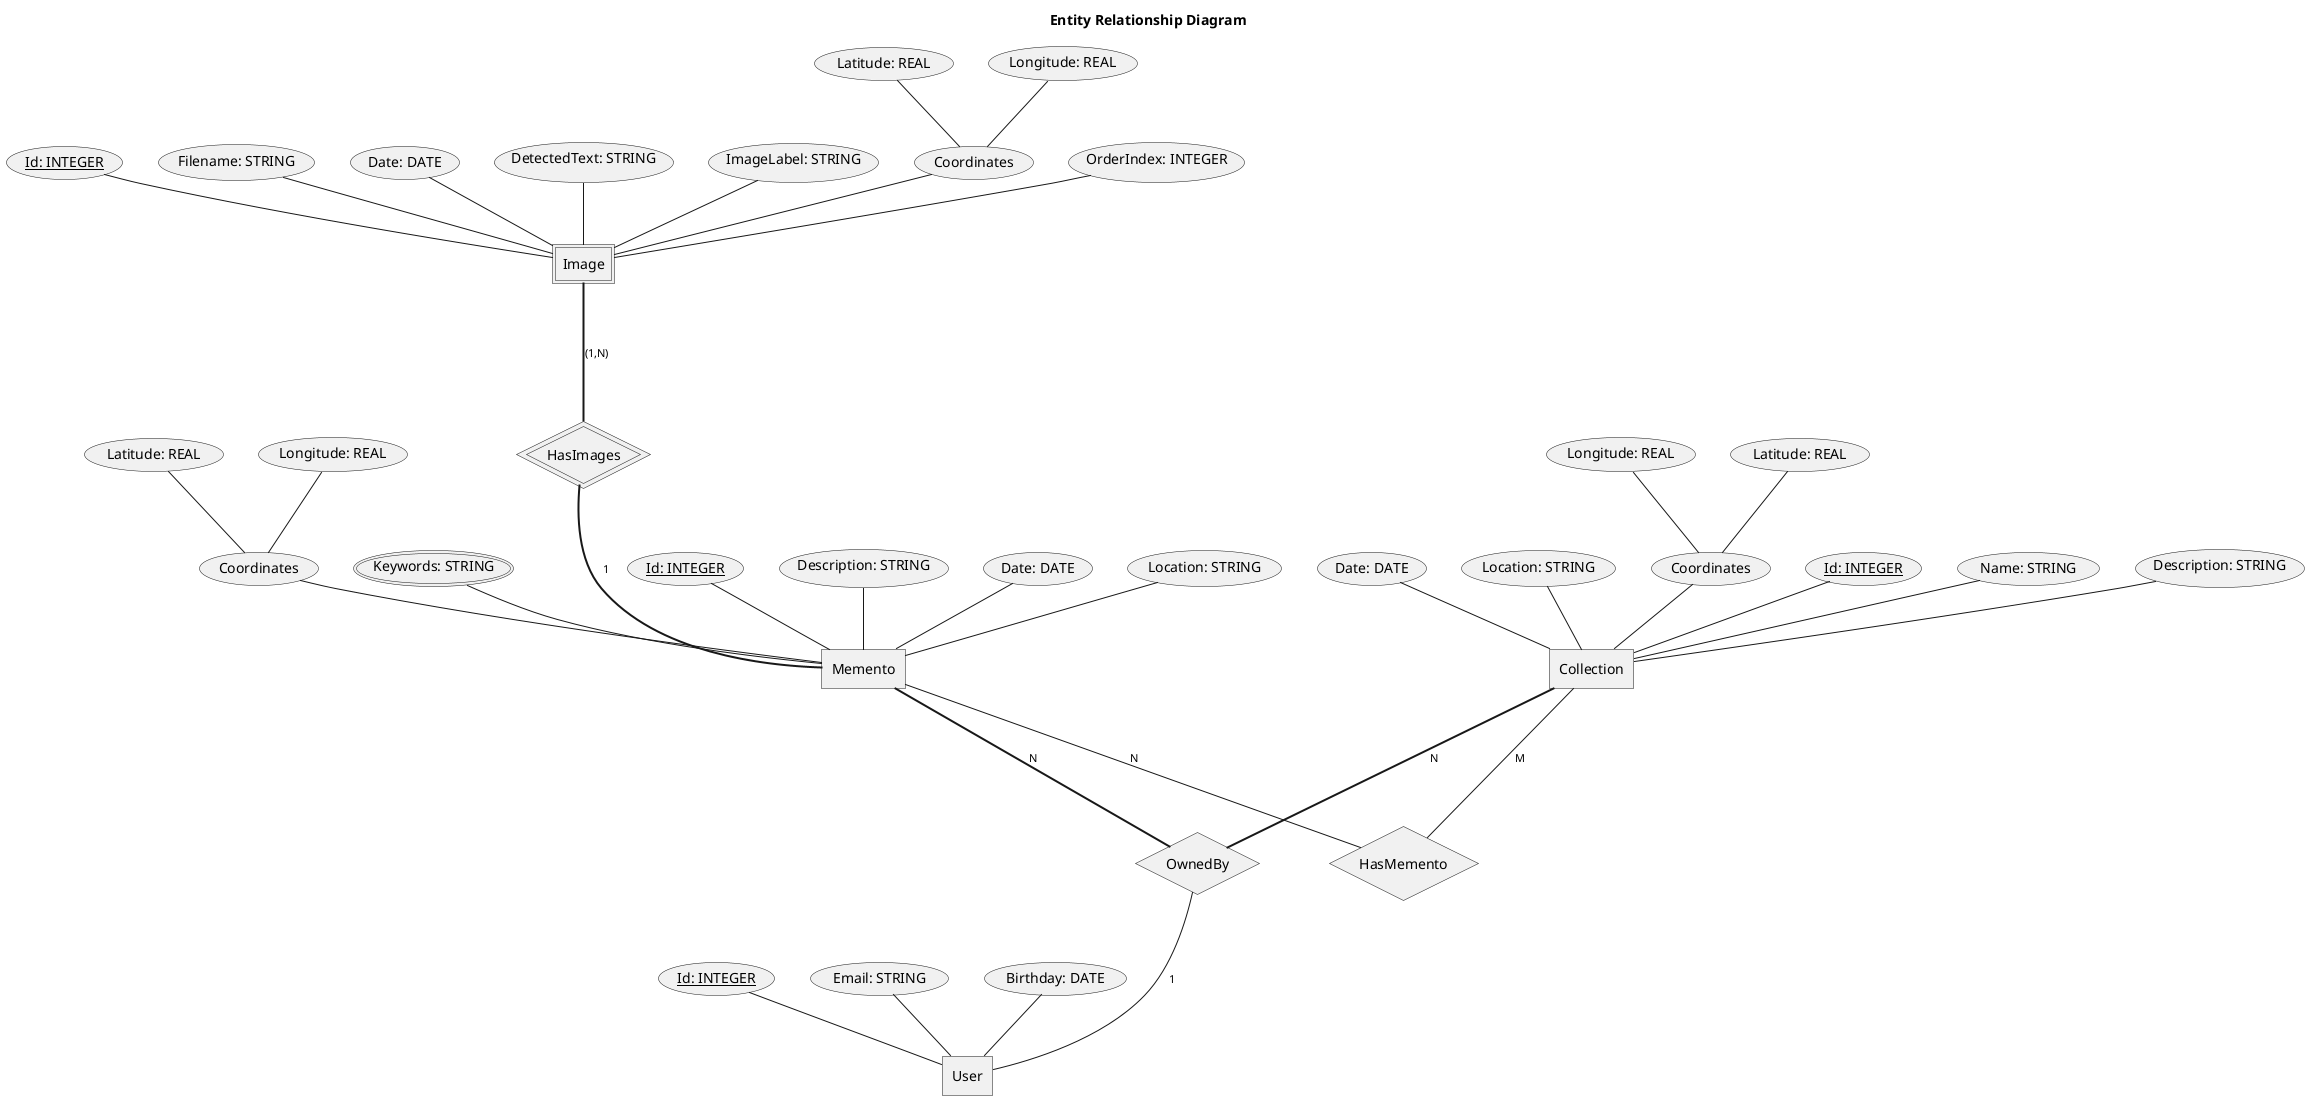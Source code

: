 ' Doesn't work with VSCode extension
' Edit in web editor: https://editor.plantuml.com/uml/ 
@startchen ERD

title Entity Relationship Diagram

/'left to right direction'/

' Entities
entity User {
    Id: INTEGER <<key>>
    Email: STRING
    Birthday: DATE
}

entity Memento {
    Id: INTEGER <<key>>
    Description: STRING
    Date: DATE
    Location: STRING
    Coordinates {
      Latitude: REAL
      Longitude: REAL
    }
    Keywords: STRING <<multi>>
}

entity Image <<weak>> {
    Id: INTEGER <<key>>
    Filename: STRING
    Date: DATE
    DetectedText: STRING
    ImageLabel: STRING
    Coordinates {
      Latitude: REAL
      Longitude: REAL
    }
    OrderIndex: INTEGER
}

entity Collection {
    Id: INTEGER <<key>>
    Name: STRING
    Description: STRING
    Date: DATE
    Location: STRING
    Coordinates {
      Latitude: REAL
      Longitude: REAL
    }
}

' Relationships
relationship HasImages <<identifying>> {
}
Image =(1,N)= HasImages
HasImages =1= Memento


relationship OwnedBy {
}
Memento =N= OwnedBy
Collection =N= OwnedBy
OwnedBy -1- User


relationship HasMemento {
}
Collection -M- HasMemento
Memento -N- HasMemento

@endchen
